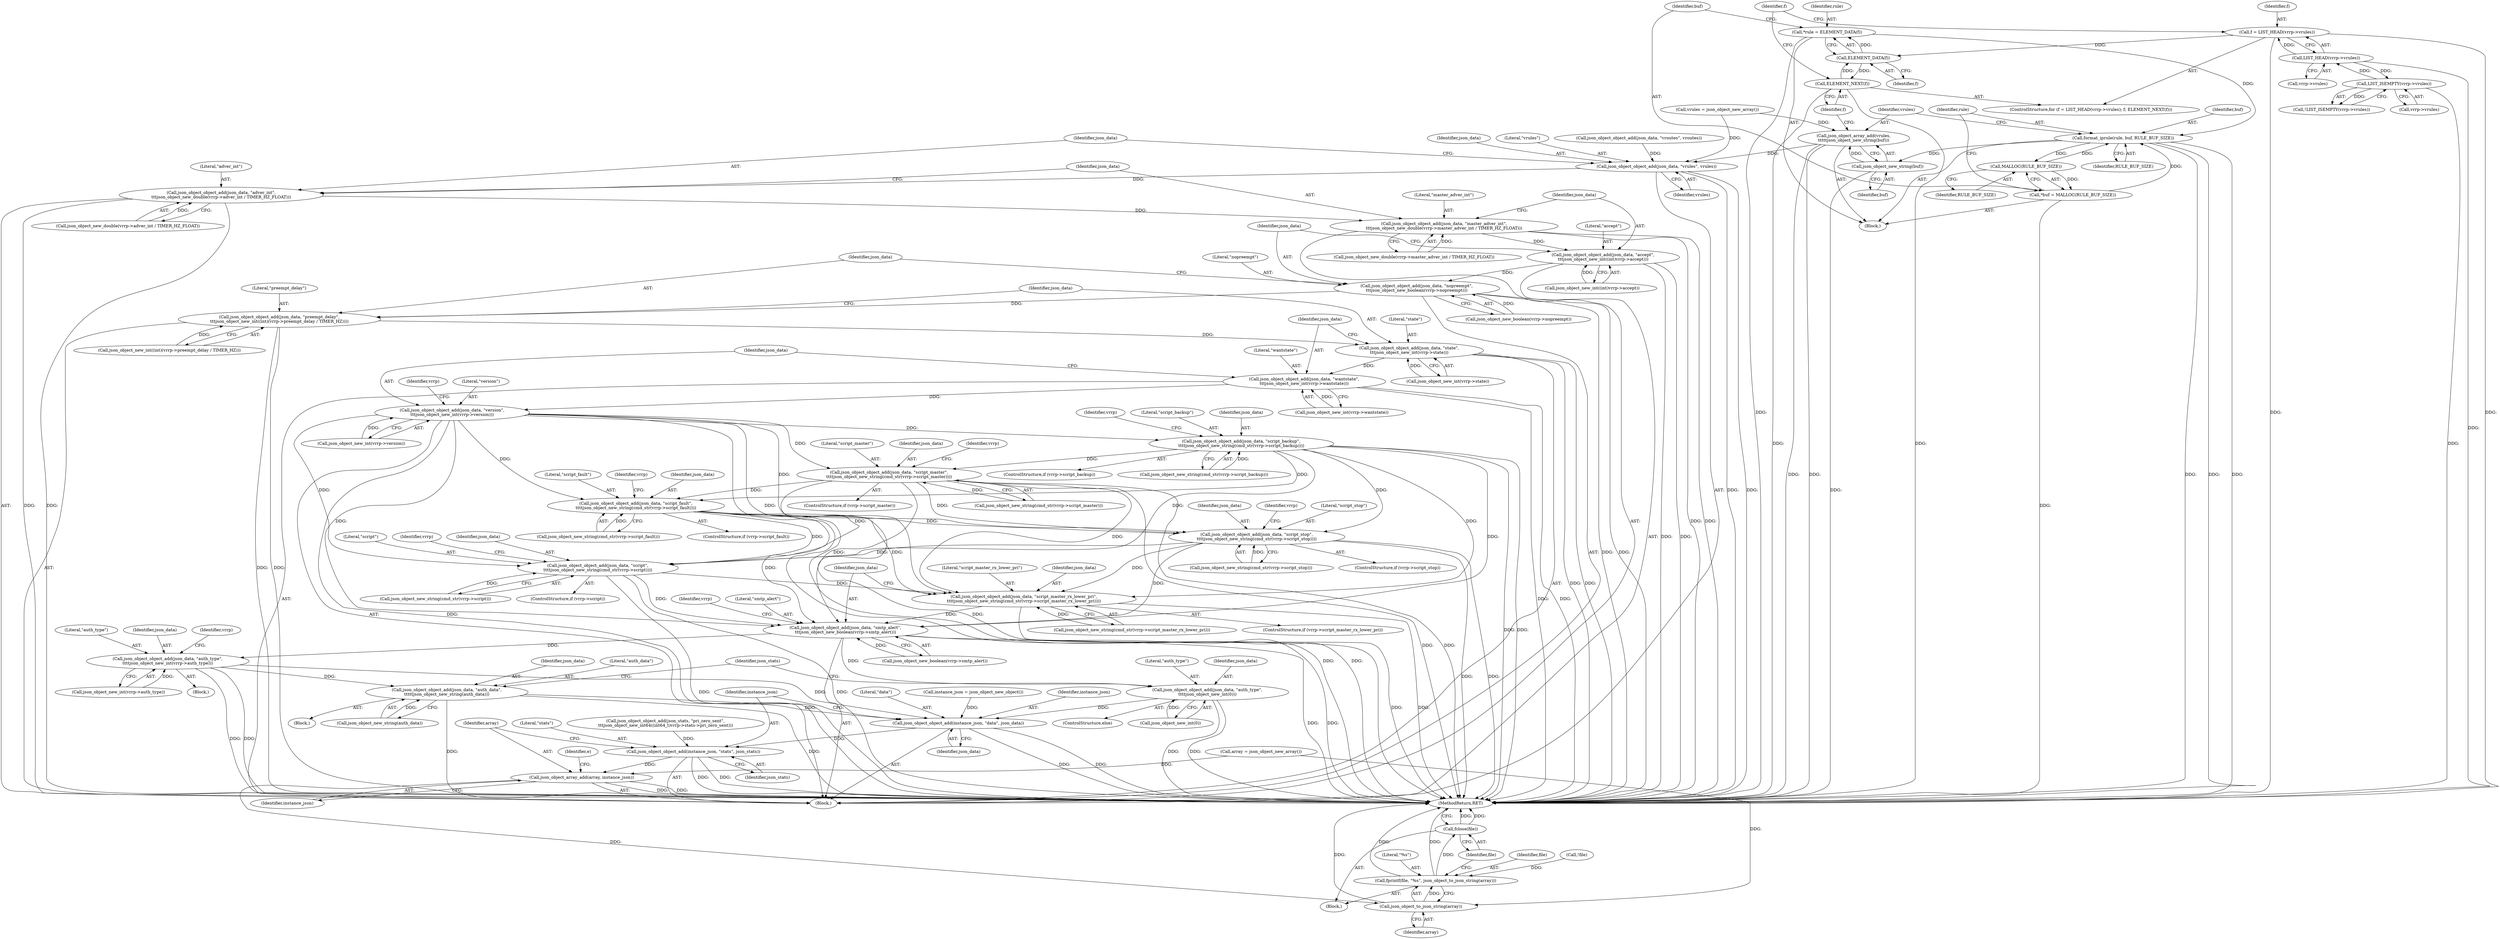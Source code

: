 digraph "0_keepalived_04f2d32871bb3b11d7dc024039952f2fe2750306_3@pointer" {
"1000586" [label="(Call,*rule = ELEMENT_DATA(f))"];
"1000588" [label="(Call,ELEMENT_DATA(f))"];
"1000582" [label="(Call,ELEMENT_NEXT(f))"];
"1000575" [label="(Call,f = LIST_HEAD(vrrp->vrules))"];
"1000577" [label="(Call,LIST_HEAD(vrrp->vrules))"];
"1000569" [label="(Call,LIST_ISEMPTY(vrrp->vrules))"];
"1000595" [label="(Call,format_iprule(rule, buf, RULE_BUF_SIZE))"];
"1000593" [label="(Call,MALLOC(RULE_BUF_SIZE))"];
"1000591" [label="(Call,*buf = MALLOC(RULE_BUF_SIZE))"];
"1000601" [label="(Call,json_object_new_string(buf))"];
"1000599" [label="(Call,json_object_array_add(vrules,\n\t\t\t\t\tjson_object_new_string(buf)))"];
"1000603" [label="(Call,json_object_object_add(json_data, \"vrules\", vrules))"];
"1000607" [label="(Call,json_object_object_add(json_data, \"adver_int\",\n\t\t\tjson_object_new_double(vrrp->adver_int / TIMER_HZ_FLOAT)))"];
"1000616" [label="(Call,json_object_object_add(json_data, \"master_adver_int\",\n\t\t\tjson_object_new_double(vrrp->master_adver_int / TIMER_HZ_FLOAT)))"];
"1000625" [label="(Call,json_object_object_add(json_data, \"accept\",\n\t\t\tjson_object_new_int((int)vrrp->accept)))"];
"1000634" [label="(Call,json_object_object_add(json_data, \"nopreempt\",\n\t\t\tjson_object_new_boolean(vrrp->nopreempt)))"];
"1000641" [label="(Call,json_object_object_add(json_data, \"preempt_delay\",\n\t\t\tjson_object_new_int((int)(vrrp->preempt_delay / TIMER_HZ))))"];
"1000652" [label="(Call,json_object_object_add(json_data, \"state\",\n\t\t\tjson_object_new_int(vrrp->state)))"];
"1000659" [label="(Call,json_object_object_add(json_data, \"wantstate\",\n\t\t\tjson_object_new_int(vrrp->wantstate)))"];
"1000666" [label="(Call,json_object_object_add(json_data, \"version\",\n\t\t\tjson_object_new_int(vrrp->version)))"];
"1000677" [label="(Call,json_object_object_add(json_data, \"script_backup\",\n\t\t\t\tjson_object_new_string(cmd_str(vrrp->script_backup))))"];
"1000689" [label="(Call,json_object_object_add(json_data, \"script_master\",\n\t\t\t\tjson_object_new_string(cmd_str(vrrp->script_master))))"];
"1000701" [label="(Call,json_object_object_add(json_data, \"script_fault\",\n\t\t\t\tjson_object_new_string(cmd_str(vrrp->script_fault))))"];
"1000713" [label="(Call,json_object_object_add(json_data, \"script_stop\",\n\t\t\t\tjson_object_new_string(cmd_str(vrrp->script_stop))))"];
"1000725" [label="(Call,json_object_object_add(json_data, \"script\",\n\t\t\t\tjson_object_new_string(cmd_str(vrrp->script))))"];
"1000737" [label="(Call,json_object_object_add(json_data, \"script_master_rx_lower_pri\",\n\t\t\t\tjson_object_new_string(cmd_str(vrrp->script_master_rx_lower_pri))))"];
"1000745" [label="(Call,json_object_object_add(json_data, \"smtp_alert\",\n\t\t\tjson_object_new_boolean(vrrp->smtp_alert)))"];
"1000757" [label="(Call,json_object_object_add(json_data, \"auth_type\",\n\t\t\t\tjson_object_new_int(vrrp->auth_type)))"];
"1000789" [label="(Call,json_object_object_add(json_data, \"auth_data\",\n\t\t\t\t\tjson_object_new_string(auth_data)))"];
"1000942" [label="(Call,json_object_object_add(instance_json, \"data\", json_data))"];
"1000946" [label="(Call,json_object_object_add(instance_json, \"stats\", json_stats))"];
"1000950" [label="(Call,json_object_array_add(array, instance_json))"];
"1000956" [label="(Call,json_object_to_json_string(array))"];
"1000953" [label="(Call,fprintf(file, \"%s\", json_object_to_json_string(array)))"];
"1000958" [label="(Call,fclose(file))"];
"1000795" [label="(Call,json_object_object_add(json_data, \"auth_type\",\n\t\t\t\tjson_object_new_int(0)))"];
"1000960" [label="(MethodReturn,RET)"];
"1000797" [label="(Literal,\"auth_type\")"];
"1000711" [label="(Identifier,vrrp)"];
"1000723" [label="(Identifier,vrrp)"];
"1000667" [label="(Identifier,json_data)"];
"1000699" [label="(Identifier,vrrp)"];
"1000715" [label="(Literal,\"script_stop\")"];
"1000798" [label="(Call,json_object_new_int(0))"];
"1000794" [label="(ControlStructure,else)"];
"1000595" [label="(Call,format_iprule(rule, buf, RULE_BUF_SIZE))"];
"1000661" [label="(Literal,\"wantstate\")"];
"1000946" [label="(Call,json_object_object_add(instance_json, \"stats\", json_stats))"];
"1000680" [label="(Call,json_object_new_string(cmd_str(vrrp->script_backup)))"];
"1000628" [label="(Call,json_object_new_int((int)vrrp->accept))"];
"1000582" [label="(Call,ELEMENT_NEXT(f))"];
"1000957" [label="(Identifier,array)"];
"1000739" [label="(Literal,\"script_master_rx_lower_pri\")"];
"1000943" [label="(Identifier,instance_json)"];
"1000952" [label="(Identifier,instance_json)"];
"1000956" [label="(Call,json_object_to_json_string(array))"];
"1000958" [label="(Call,fclose(file))"];
"1000691" [label="(Literal,\"script_master\")"];
"1000568" [label="(Call,!LIST_ISEMPTY(vrrp->vrules))"];
"1000635" [label="(Identifier,json_data)"];
"1000675" [label="(Identifier,vrrp)"];
"1000128" [label="(Call,array = json_object_new_array())"];
"1000577" [label="(Call,LIST_HEAD(vrrp->vrules))"];
"1000713" [label="(Call,json_object_object_add(json_data, \"script_stop\",\n\t\t\t\tjson_object_new_string(cmd_str(vrrp->script_stop))))"];
"1000945" [label="(Identifier,json_data)"];
"1000586" [label="(Call,*rule = ELEMENT_DATA(f))"];
"1000789" [label="(Call,json_object_object_add(json_data, \"auth_data\",\n\t\t\t\t\tjson_object_new_string(auth_data)))"];
"1000792" [label="(Call,json_object_new_string(auth_data))"];
"1000594" [label="(Identifier,RULE_BUF_SIZE)"];
"1000959" [label="(Identifier,file)"];
"1000791" [label="(Literal,\"auth_data\")"];
"1000948" [label="(Literal,\"stats\")"];
"1000601" [label="(Call,json_object_new_string(buf))"];
"1000953" [label="(Call,fprintf(file, \"%s\", json_object_to_json_string(array)))"];
"1000702" [label="(Identifier,json_data)"];
"1000608" [label="(Identifier,json_data)"];
"1000748" [label="(Call,json_object_new_boolean(vrrp->smtp_alert))"];
"1000703" [label="(Literal,\"script_fault\")"];
"1000726" [label="(Identifier,json_data)"];
"1000591" [label="(Call,*buf = MALLOC(RULE_BUF_SIZE))"];
"1000625" [label="(Call,json_object_object_add(json_data, \"accept\",\n\t\t\tjson_object_new_int((int)vrrp->accept)))"];
"1000954" [label="(Identifier,file)"];
"1000605" [label="(Literal,\"vrules\")"];
"1000666" [label="(Call,json_object_object_add(json_data, \"version\",\n\t\t\tjson_object_new_int(vrrp->version)))"];
"1000102" [label="(Block,)"];
"1000757" [label="(Call,json_object_object_add(json_data, \"auth_type\",\n\t\t\t\tjson_object_new_int(vrrp->auth_type)))"];
"1000583" [label="(Identifier,f)"];
"1000634" [label="(Call,json_object_object_add(json_data, \"nopreempt\",\n\t\t\tjson_object_new_boolean(vrrp->nopreempt)))"];
"1000587" [label="(Identifier,rule)"];
"1000770" [label="(Block,)"];
"1000569" [label="(Call,LIST_ISEMPTY(vrrp->vrules))"];
"1000597" [label="(Identifier,buf)"];
"1000603" [label="(Call,json_object_object_add(json_data, \"vrules\", vrules))"];
"1000716" [label="(Call,json_object_new_string(cmd_str(vrrp->script_stop)))"];
"1000118" [label="(Call,!file)"];
"1000677" [label="(Call,json_object_object_add(json_data, \"script_backup\",\n\t\t\t\tjson_object_new_string(cmd_str(vrrp->script_backup))))"];
"1000637" [label="(Call,json_object_new_boolean(vrrp->nopreempt))"];
"1000746" [label="(Identifier,json_data)"];
"1000760" [label="(Call,json_object_new_int(vrrp->auth_type))"];
"1000575" [label="(Call,f = LIST_HEAD(vrrp->vrules))"];
"1000581" [label="(Identifier,f)"];
"1000687" [label="(Identifier,vrrp)"];
"1000636" [label="(Literal,\"nopreempt\")"];
"1000607" [label="(Call,json_object_object_add(json_data, \"adver_int\",\n\t\t\tjson_object_new_double(vrrp->adver_int / TIMER_HZ_FLOAT)))"];
"1000618" [label="(Literal,\"master_adver_int\")"];
"1000951" [label="(Identifier,array)"];
"1000617" [label="(Identifier,json_data)"];
"1000697" [label="(ControlStructure,if (vrrp->script_fault))"];
"1000642" [label="(Identifier,json_data)"];
"1000669" [label="(Call,json_object_new_int(vrrp->version))"];
"1000593" [label="(Call,MALLOC(RULE_BUF_SIZE))"];
"1000733" [label="(ControlStructure,if (vrrp->script_master_rx_lower_pri))"];
"1000589" [label="(Identifier,f)"];
"1000947" [label="(Identifier,instance_json)"];
"1000140" [label="(Identifier,e)"];
"1000659" [label="(Call,json_object_object_add(json_data, \"wantstate\",\n\t\t\tjson_object_new_int(vrrp->wantstate)))"];
"1000644" [label="(Call,json_object_new_int((int)(vrrp->preempt_delay / TIMER_HZ)))"];
"1000767" [label="(Identifier,vrrp)"];
"1000685" [label="(ControlStructure,if (vrrp->script_master))"];
"1000690" [label="(Identifier,json_data)"];
"1000950" [label="(Call,json_object_array_add(array, instance_json))"];
"1000616" [label="(Call,json_object_object_add(json_data, \"master_adver_int\",\n\t\t\tjson_object_new_double(vrrp->master_adver_int / TIMER_HZ_FLOAT)))"];
"1000599" [label="(Call,json_object_array_add(vrules,\n\t\t\t\t\tjson_object_new_string(buf)))"];
"1000692" [label="(Call,json_object_new_string(cmd_str(vrrp->script_master)))"];
"1000578" [label="(Call,vrrp->vrules)"];
"1000588" [label="(Call,ELEMENT_DATA(f))"];
"1000570" [label="(Call,vrrp->vrules)"];
"1000141" [label="(Block,)"];
"1000701" [label="(Call,json_object_object_add(json_data, \"script_fault\",\n\t\t\t\tjson_object_new_string(cmd_str(vrrp->script_fault))))"];
"1000627" [label="(Literal,\"accept\")"];
"1000704" [label="(Call,json_object_new_string(cmd_str(vrrp->script_fault)))"];
"1000626" [label="(Identifier,json_data)"];
"1000721" [label="(ControlStructure,if (vrrp->script))"];
"1000942" [label="(Call,json_object_object_add(instance_json, \"data\", json_data))"];
"1000725" [label="(Call,json_object_object_add(json_data, \"script\",\n\t\t\t\tjson_object_new_string(cmd_str(vrrp->script))))"];
"1000944" [label="(Literal,\"data\")"];
"1000660" [label="(Identifier,json_data)"];
"1000673" [label="(ControlStructure,if (vrrp->script_backup))"];
"1000955" [label="(Literal,\"%s\")"];
"1000576" [label="(Identifier,f)"];
"1000609" [label="(Literal,\"adver_int\")"];
"1000574" [label="(ControlStructure,for (f = LIST_HEAD(vrrp->vrules); f; ELEMENT_NEXT(f)))"];
"1000689" [label="(Call,json_object_object_add(json_data, \"script_master\",\n\t\t\t\tjson_object_new_string(cmd_str(vrrp->script_master))))"];
"1000584" [label="(Block,)"];
"1000709" [label="(ControlStructure,if (vrrp->script_stop))"];
"1000643" [label="(Literal,\"preempt_delay\")"];
"1000619" [label="(Call,json_object_new_double(vrrp->master_adver_int / TIMER_HZ_FLOAT))"];
"1000641" [label="(Call,json_object_object_add(json_data, \"preempt_delay\",\n\t\t\tjson_object_new_int((int)(vrrp->preempt_delay / TIMER_HZ))))"];
"1000563" [label="(Call,json_object_object_add(json_data, \"vroutes\", vroutes))"];
"1000727" [label="(Literal,\"script\")"];
"1000600" [label="(Identifier,vrules)"];
"1000652" [label="(Call,json_object_object_add(json_data, \"state\",\n\t\t\tjson_object_new_int(vrrp->state)))"];
"1000655" [label="(Call,json_object_new_int(vrrp->state))"];
"1000796" [label="(Identifier,json_data)"];
"1000931" [label="(Call,json_object_object_add(json_stats, \"pri_zero_sent\",\n\t\t\tjson_object_new_int64((int64_t)vrrp->stats->pri_zero_sent)))"];
"1000654" [label="(Literal,\"state\")"];
"1000602" [label="(Identifier,buf)"];
"1000157" [label="(Call,instance_json = json_object_new_object())"];
"1000604" [label="(Identifier,json_data)"];
"1000756" [label="(Block,)"];
"1000714" [label="(Identifier,json_data)"];
"1000949" [label="(Identifier,json_stats)"];
"1000668" [label="(Literal,\"version\")"];
"1000759" [label="(Literal,\"auth_type\")"];
"1000662" [label="(Call,json_object_new_int(vrrp->wantstate))"];
"1000790" [label="(Identifier,json_data)"];
"1000754" [label="(Identifier,vrrp)"];
"1000738" [label="(Identifier,json_data)"];
"1000728" [label="(Call,json_object_new_string(cmd_str(vrrp->script)))"];
"1000735" [label="(Identifier,vrrp)"];
"1000679" [label="(Literal,\"script_backup\")"];
"1000610" [label="(Call,json_object_new_double(vrrp->adver_int / TIMER_HZ_FLOAT))"];
"1000598" [label="(Identifier,RULE_BUF_SIZE)"];
"1000592" [label="(Identifier,buf)"];
"1000606" [label="(Identifier,vrules)"];
"1000596" [label="(Identifier,rule)"];
"1000745" [label="(Call,json_object_object_add(json_data, \"smtp_alert\",\n\t\t\tjson_object_new_boolean(vrrp->smtp_alert)))"];
"1000181" [label="(Call,vrules = json_object_new_array())"];
"1000801" [label="(Identifier,json_stats)"];
"1000747" [label="(Literal,\"smtp_alert\")"];
"1000678" [label="(Identifier,json_data)"];
"1000795" [label="(Call,json_object_object_add(json_data, \"auth_type\",\n\t\t\t\tjson_object_new_int(0)))"];
"1000653" [label="(Identifier,json_data)"];
"1000758" [label="(Identifier,json_data)"];
"1000737" [label="(Call,json_object_object_add(json_data, \"script_master_rx_lower_pri\",\n\t\t\t\tjson_object_new_string(cmd_str(vrrp->script_master_rx_lower_pri))))"];
"1000740" [label="(Call,json_object_new_string(cmd_str(vrrp->script_master_rx_lower_pri)))"];
"1000586" -> "1000584"  [label="AST: "];
"1000586" -> "1000588"  [label="CFG: "];
"1000587" -> "1000586"  [label="AST: "];
"1000588" -> "1000586"  [label="AST: "];
"1000592" -> "1000586"  [label="CFG: "];
"1000586" -> "1000960"  [label="DDG: "];
"1000588" -> "1000586"  [label="DDG: "];
"1000586" -> "1000595"  [label="DDG: "];
"1000588" -> "1000589"  [label="CFG: "];
"1000589" -> "1000588"  [label="AST: "];
"1000588" -> "1000582"  [label="DDG: "];
"1000582" -> "1000588"  [label="DDG: "];
"1000575" -> "1000588"  [label="DDG: "];
"1000582" -> "1000574"  [label="AST: "];
"1000582" -> "1000583"  [label="CFG: "];
"1000583" -> "1000582"  [label="AST: "];
"1000581" -> "1000582"  [label="CFG: "];
"1000582" -> "1000960"  [label="DDG: "];
"1000582" -> "1000960"  [label="DDG: "];
"1000575" -> "1000574"  [label="AST: "];
"1000575" -> "1000577"  [label="CFG: "];
"1000576" -> "1000575"  [label="AST: "];
"1000577" -> "1000575"  [label="AST: "];
"1000581" -> "1000575"  [label="CFG: "];
"1000575" -> "1000960"  [label="DDG: "];
"1000575" -> "1000960"  [label="DDG: "];
"1000577" -> "1000575"  [label="DDG: "];
"1000577" -> "1000578"  [label="CFG: "];
"1000578" -> "1000577"  [label="AST: "];
"1000577" -> "1000960"  [label="DDG: "];
"1000577" -> "1000569"  [label="DDG: "];
"1000569" -> "1000577"  [label="DDG: "];
"1000569" -> "1000568"  [label="AST: "];
"1000569" -> "1000570"  [label="CFG: "];
"1000570" -> "1000569"  [label="AST: "];
"1000568" -> "1000569"  [label="CFG: "];
"1000569" -> "1000960"  [label="DDG: "];
"1000569" -> "1000568"  [label="DDG: "];
"1000595" -> "1000584"  [label="AST: "];
"1000595" -> "1000598"  [label="CFG: "];
"1000596" -> "1000595"  [label="AST: "];
"1000597" -> "1000595"  [label="AST: "];
"1000598" -> "1000595"  [label="AST: "];
"1000600" -> "1000595"  [label="CFG: "];
"1000595" -> "1000960"  [label="DDG: "];
"1000595" -> "1000960"  [label="DDG: "];
"1000595" -> "1000960"  [label="DDG: "];
"1000595" -> "1000593"  [label="DDG: "];
"1000591" -> "1000595"  [label="DDG: "];
"1000593" -> "1000595"  [label="DDG: "];
"1000595" -> "1000601"  [label="DDG: "];
"1000593" -> "1000591"  [label="AST: "];
"1000593" -> "1000594"  [label="CFG: "];
"1000594" -> "1000593"  [label="AST: "];
"1000591" -> "1000593"  [label="CFG: "];
"1000593" -> "1000591"  [label="DDG: "];
"1000591" -> "1000584"  [label="AST: "];
"1000592" -> "1000591"  [label="AST: "];
"1000596" -> "1000591"  [label="CFG: "];
"1000591" -> "1000960"  [label="DDG: "];
"1000601" -> "1000599"  [label="AST: "];
"1000601" -> "1000602"  [label="CFG: "];
"1000602" -> "1000601"  [label="AST: "];
"1000599" -> "1000601"  [label="CFG: "];
"1000601" -> "1000960"  [label="DDG: "];
"1000601" -> "1000599"  [label="DDG: "];
"1000599" -> "1000584"  [label="AST: "];
"1000600" -> "1000599"  [label="AST: "];
"1000583" -> "1000599"  [label="CFG: "];
"1000599" -> "1000960"  [label="DDG: "];
"1000599" -> "1000960"  [label="DDG: "];
"1000181" -> "1000599"  [label="DDG: "];
"1000599" -> "1000603"  [label="DDG: "];
"1000603" -> "1000141"  [label="AST: "];
"1000603" -> "1000606"  [label="CFG: "];
"1000604" -> "1000603"  [label="AST: "];
"1000605" -> "1000603"  [label="AST: "];
"1000606" -> "1000603"  [label="AST: "];
"1000608" -> "1000603"  [label="CFG: "];
"1000603" -> "1000960"  [label="DDG: "];
"1000603" -> "1000960"  [label="DDG: "];
"1000563" -> "1000603"  [label="DDG: "];
"1000181" -> "1000603"  [label="DDG: "];
"1000603" -> "1000607"  [label="DDG: "];
"1000607" -> "1000141"  [label="AST: "];
"1000607" -> "1000610"  [label="CFG: "];
"1000608" -> "1000607"  [label="AST: "];
"1000609" -> "1000607"  [label="AST: "];
"1000610" -> "1000607"  [label="AST: "];
"1000617" -> "1000607"  [label="CFG: "];
"1000607" -> "1000960"  [label="DDG: "];
"1000607" -> "1000960"  [label="DDG: "];
"1000610" -> "1000607"  [label="DDG: "];
"1000607" -> "1000616"  [label="DDG: "];
"1000616" -> "1000141"  [label="AST: "];
"1000616" -> "1000619"  [label="CFG: "];
"1000617" -> "1000616"  [label="AST: "];
"1000618" -> "1000616"  [label="AST: "];
"1000619" -> "1000616"  [label="AST: "];
"1000626" -> "1000616"  [label="CFG: "];
"1000616" -> "1000960"  [label="DDG: "];
"1000616" -> "1000960"  [label="DDG: "];
"1000619" -> "1000616"  [label="DDG: "];
"1000616" -> "1000625"  [label="DDG: "];
"1000625" -> "1000141"  [label="AST: "];
"1000625" -> "1000628"  [label="CFG: "];
"1000626" -> "1000625"  [label="AST: "];
"1000627" -> "1000625"  [label="AST: "];
"1000628" -> "1000625"  [label="AST: "];
"1000635" -> "1000625"  [label="CFG: "];
"1000625" -> "1000960"  [label="DDG: "];
"1000625" -> "1000960"  [label="DDG: "];
"1000628" -> "1000625"  [label="DDG: "];
"1000625" -> "1000634"  [label="DDG: "];
"1000634" -> "1000141"  [label="AST: "];
"1000634" -> "1000637"  [label="CFG: "];
"1000635" -> "1000634"  [label="AST: "];
"1000636" -> "1000634"  [label="AST: "];
"1000637" -> "1000634"  [label="AST: "];
"1000642" -> "1000634"  [label="CFG: "];
"1000634" -> "1000960"  [label="DDG: "];
"1000634" -> "1000960"  [label="DDG: "];
"1000637" -> "1000634"  [label="DDG: "];
"1000634" -> "1000641"  [label="DDG: "];
"1000641" -> "1000141"  [label="AST: "];
"1000641" -> "1000644"  [label="CFG: "];
"1000642" -> "1000641"  [label="AST: "];
"1000643" -> "1000641"  [label="AST: "];
"1000644" -> "1000641"  [label="AST: "];
"1000653" -> "1000641"  [label="CFG: "];
"1000641" -> "1000960"  [label="DDG: "];
"1000641" -> "1000960"  [label="DDG: "];
"1000644" -> "1000641"  [label="DDG: "];
"1000641" -> "1000652"  [label="DDG: "];
"1000652" -> "1000141"  [label="AST: "];
"1000652" -> "1000655"  [label="CFG: "];
"1000653" -> "1000652"  [label="AST: "];
"1000654" -> "1000652"  [label="AST: "];
"1000655" -> "1000652"  [label="AST: "];
"1000660" -> "1000652"  [label="CFG: "];
"1000652" -> "1000960"  [label="DDG: "];
"1000652" -> "1000960"  [label="DDG: "];
"1000655" -> "1000652"  [label="DDG: "];
"1000652" -> "1000659"  [label="DDG: "];
"1000659" -> "1000141"  [label="AST: "];
"1000659" -> "1000662"  [label="CFG: "];
"1000660" -> "1000659"  [label="AST: "];
"1000661" -> "1000659"  [label="AST: "];
"1000662" -> "1000659"  [label="AST: "];
"1000667" -> "1000659"  [label="CFG: "];
"1000659" -> "1000960"  [label="DDG: "];
"1000659" -> "1000960"  [label="DDG: "];
"1000662" -> "1000659"  [label="DDG: "];
"1000659" -> "1000666"  [label="DDG: "];
"1000666" -> "1000141"  [label="AST: "];
"1000666" -> "1000669"  [label="CFG: "];
"1000667" -> "1000666"  [label="AST: "];
"1000668" -> "1000666"  [label="AST: "];
"1000669" -> "1000666"  [label="AST: "];
"1000675" -> "1000666"  [label="CFG: "];
"1000666" -> "1000960"  [label="DDG: "];
"1000666" -> "1000960"  [label="DDG: "];
"1000669" -> "1000666"  [label="DDG: "];
"1000666" -> "1000677"  [label="DDG: "];
"1000666" -> "1000689"  [label="DDG: "];
"1000666" -> "1000701"  [label="DDG: "];
"1000666" -> "1000713"  [label="DDG: "];
"1000666" -> "1000725"  [label="DDG: "];
"1000666" -> "1000737"  [label="DDG: "];
"1000666" -> "1000745"  [label="DDG: "];
"1000677" -> "1000673"  [label="AST: "];
"1000677" -> "1000680"  [label="CFG: "];
"1000678" -> "1000677"  [label="AST: "];
"1000679" -> "1000677"  [label="AST: "];
"1000680" -> "1000677"  [label="AST: "];
"1000687" -> "1000677"  [label="CFG: "];
"1000677" -> "1000960"  [label="DDG: "];
"1000677" -> "1000960"  [label="DDG: "];
"1000680" -> "1000677"  [label="DDG: "];
"1000677" -> "1000689"  [label="DDG: "];
"1000677" -> "1000701"  [label="DDG: "];
"1000677" -> "1000713"  [label="DDG: "];
"1000677" -> "1000725"  [label="DDG: "];
"1000677" -> "1000737"  [label="DDG: "];
"1000677" -> "1000745"  [label="DDG: "];
"1000689" -> "1000685"  [label="AST: "];
"1000689" -> "1000692"  [label="CFG: "];
"1000690" -> "1000689"  [label="AST: "];
"1000691" -> "1000689"  [label="AST: "];
"1000692" -> "1000689"  [label="AST: "];
"1000699" -> "1000689"  [label="CFG: "];
"1000689" -> "1000960"  [label="DDG: "];
"1000689" -> "1000960"  [label="DDG: "];
"1000692" -> "1000689"  [label="DDG: "];
"1000689" -> "1000701"  [label="DDG: "];
"1000689" -> "1000713"  [label="DDG: "];
"1000689" -> "1000725"  [label="DDG: "];
"1000689" -> "1000737"  [label="DDG: "];
"1000689" -> "1000745"  [label="DDG: "];
"1000701" -> "1000697"  [label="AST: "];
"1000701" -> "1000704"  [label="CFG: "];
"1000702" -> "1000701"  [label="AST: "];
"1000703" -> "1000701"  [label="AST: "];
"1000704" -> "1000701"  [label="AST: "];
"1000711" -> "1000701"  [label="CFG: "];
"1000701" -> "1000960"  [label="DDG: "];
"1000701" -> "1000960"  [label="DDG: "];
"1000704" -> "1000701"  [label="DDG: "];
"1000701" -> "1000713"  [label="DDG: "];
"1000701" -> "1000725"  [label="DDG: "];
"1000701" -> "1000737"  [label="DDG: "];
"1000701" -> "1000745"  [label="DDG: "];
"1000713" -> "1000709"  [label="AST: "];
"1000713" -> "1000716"  [label="CFG: "];
"1000714" -> "1000713"  [label="AST: "];
"1000715" -> "1000713"  [label="AST: "];
"1000716" -> "1000713"  [label="AST: "];
"1000723" -> "1000713"  [label="CFG: "];
"1000713" -> "1000960"  [label="DDG: "];
"1000713" -> "1000960"  [label="DDG: "];
"1000716" -> "1000713"  [label="DDG: "];
"1000713" -> "1000725"  [label="DDG: "];
"1000713" -> "1000737"  [label="DDG: "];
"1000713" -> "1000745"  [label="DDG: "];
"1000725" -> "1000721"  [label="AST: "];
"1000725" -> "1000728"  [label="CFG: "];
"1000726" -> "1000725"  [label="AST: "];
"1000727" -> "1000725"  [label="AST: "];
"1000728" -> "1000725"  [label="AST: "];
"1000735" -> "1000725"  [label="CFG: "];
"1000725" -> "1000960"  [label="DDG: "];
"1000725" -> "1000960"  [label="DDG: "];
"1000728" -> "1000725"  [label="DDG: "];
"1000725" -> "1000737"  [label="DDG: "];
"1000725" -> "1000745"  [label="DDG: "];
"1000737" -> "1000733"  [label="AST: "];
"1000737" -> "1000740"  [label="CFG: "];
"1000738" -> "1000737"  [label="AST: "];
"1000739" -> "1000737"  [label="AST: "];
"1000740" -> "1000737"  [label="AST: "];
"1000746" -> "1000737"  [label="CFG: "];
"1000737" -> "1000960"  [label="DDG: "];
"1000737" -> "1000960"  [label="DDG: "];
"1000740" -> "1000737"  [label="DDG: "];
"1000737" -> "1000745"  [label="DDG: "];
"1000745" -> "1000141"  [label="AST: "];
"1000745" -> "1000748"  [label="CFG: "];
"1000746" -> "1000745"  [label="AST: "];
"1000747" -> "1000745"  [label="AST: "];
"1000748" -> "1000745"  [label="AST: "];
"1000754" -> "1000745"  [label="CFG: "];
"1000745" -> "1000960"  [label="DDG: "];
"1000745" -> "1000960"  [label="DDG: "];
"1000748" -> "1000745"  [label="DDG: "];
"1000745" -> "1000757"  [label="DDG: "];
"1000745" -> "1000795"  [label="DDG: "];
"1000757" -> "1000756"  [label="AST: "];
"1000757" -> "1000760"  [label="CFG: "];
"1000758" -> "1000757"  [label="AST: "];
"1000759" -> "1000757"  [label="AST: "];
"1000760" -> "1000757"  [label="AST: "];
"1000767" -> "1000757"  [label="CFG: "];
"1000757" -> "1000960"  [label="DDG: "];
"1000757" -> "1000960"  [label="DDG: "];
"1000760" -> "1000757"  [label="DDG: "];
"1000757" -> "1000789"  [label="DDG: "];
"1000757" -> "1000942"  [label="DDG: "];
"1000789" -> "1000770"  [label="AST: "];
"1000789" -> "1000792"  [label="CFG: "];
"1000790" -> "1000789"  [label="AST: "];
"1000791" -> "1000789"  [label="AST: "];
"1000792" -> "1000789"  [label="AST: "];
"1000801" -> "1000789"  [label="CFG: "];
"1000789" -> "1000960"  [label="DDG: "];
"1000789" -> "1000960"  [label="DDG: "];
"1000792" -> "1000789"  [label="DDG: "];
"1000789" -> "1000942"  [label="DDG: "];
"1000942" -> "1000141"  [label="AST: "];
"1000942" -> "1000945"  [label="CFG: "];
"1000943" -> "1000942"  [label="AST: "];
"1000944" -> "1000942"  [label="AST: "];
"1000945" -> "1000942"  [label="AST: "];
"1000947" -> "1000942"  [label="CFG: "];
"1000942" -> "1000960"  [label="DDG: "];
"1000942" -> "1000960"  [label="DDG: "];
"1000157" -> "1000942"  [label="DDG: "];
"1000795" -> "1000942"  [label="DDG: "];
"1000942" -> "1000946"  [label="DDG: "];
"1000946" -> "1000141"  [label="AST: "];
"1000946" -> "1000949"  [label="CFG: "];
"1000947" -> "1000946"  [label="AST: "];
"1000948" -> "1000946"  [label="AST: "];
"1000949" -> "1000946"  [label="AST: "];
"1000951" -> "1000946"  [label="CFG: "];
"1000946" -> "1000960"  [label="DDG: "];
"1000946" -> "1000960"  [label="DDG: "];
"1000931" -> "1000946"  [label="DDG: "];
"1000946" -> "1000950"  [label="DDG: "];
"1000950" -> "1000141"  [label="AST: "];
"1000950" -> "1000952"  [label="CFG: "];
"1000951" -> "1000950"  [label="AST: "];
"1000952" -> "1000950"  [label="AST: "];
"1000140" -> "1000950"  [label="CFG: "];
"1000950" -> "1000960"  [label="DDG: "];
"1000950" -> "1000960"  [label="DDG: "];
"1000128" -> "1000950"  [label="DDG: "];
"1000950" -> "1000956"  [label="DDG: "];
"1000956" -> "1000953"  [label="AST: "];
"1000956" -> "1000957"  [label="CFG: "];
"1000957" -> "1000956"  [label="AST: "];
"1000953" -> "1000956"  [label="CFG: "];
"1000956" -> "1000960"  [label="DDG: "];
"1000956" -> "1000953"  [label="DDG: "];
"1000128" -> "1000956"  [label="DDG: "];
"1000953" -> "1000102"  [label="AST: "];
"1000954" -> "1000953"  [label="AST: "];
"1000955" -> "1000953"  [label="AST: "];
"1000959" -> "1000953"  [label="CFG: "];
"1000953" -> "1000960"  [label="DDG: "];
"1000953" -> "1000960"  [label="DDG: "];
"1000118" -> "1000953"  [label="DDG: "];
"1000953" -> "1000958"  [label="DDG: "];
"1000958" -> "1000102"  [label="AST: "];
"1000958" -> "1000959"  [label="CFG: "];
"1000959" -> "1000958"  [label="AST: "];
"1000960" -> "1000958"  [label="CFG: "];
"1000958" -> "1000960"  [label="DDG: "];
"1000958" -> "1000960"  [label="DDG: "];
"1000795" -> "1000794"  [label="AST: "];
"1000795" -> "1000798"  [label="CFG: "];
"1000796" -> "1000795"  [label="AST: "];
"1000797" -> "1000795"  [label="AST: "];
"1000798" -> "1000795"  [label="AST: "];
"1000801" -> "1000795"  [label="CFG: "];
"1000795" -> "1000960"  [label="DDG: "];
"1000795" -> "1000960"  [label="DDG: "];
"1000798" -> "1000795"  [label="DDG: "];
}
